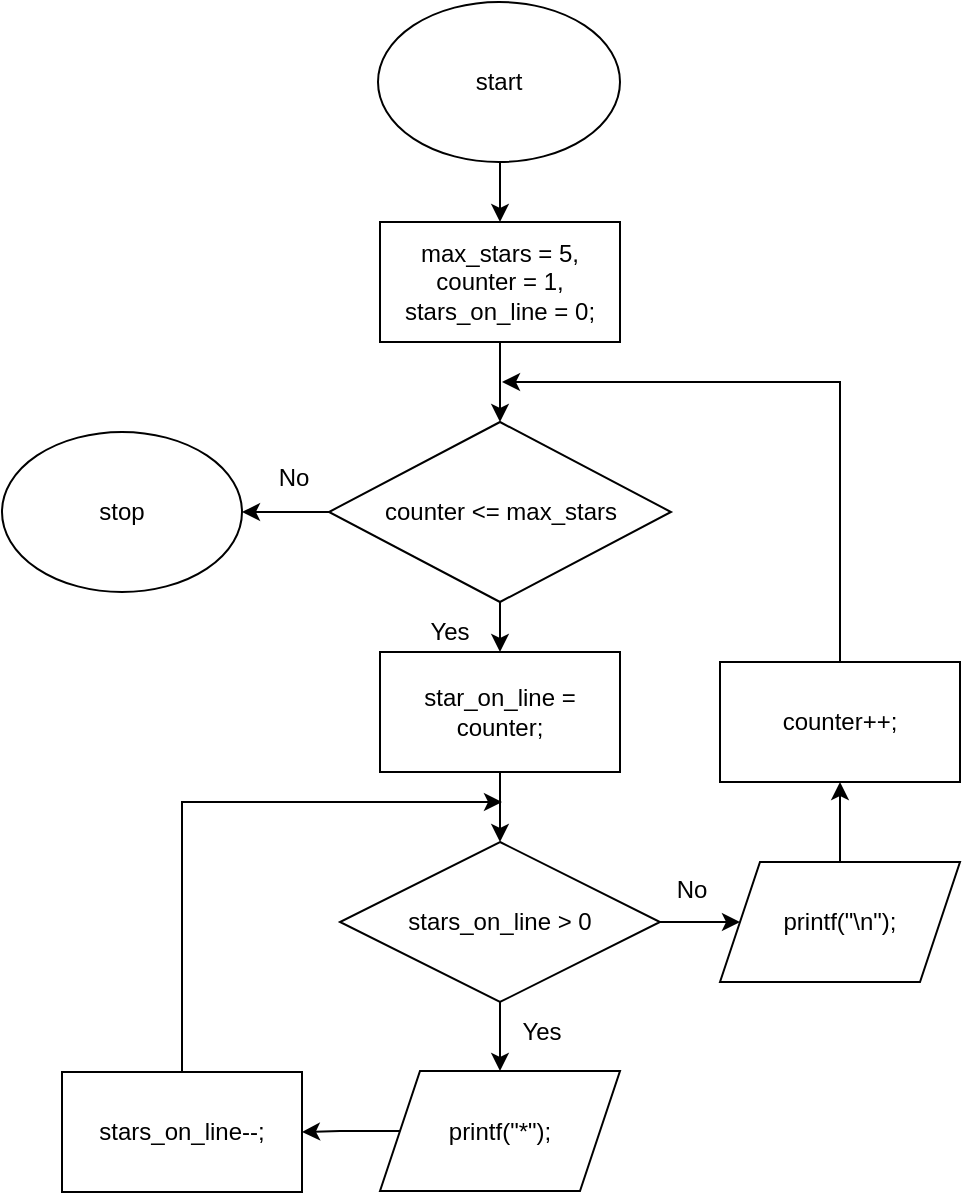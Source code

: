 <mxfile version="26.0.16">
  <diagram id="C5RBs43oDa-KdzZeNtuy" name="Page-1">
    <mxGraphModel dx="1114" dy="657" grid="1" gridSize="10" guides="1" tooltips="1" connect="1" arrows="1" fold="1" page="1" pageScale="1" pageWidth="827" pageHeight="1169" math="0" shadow="0">
      <root>
        <mxCell id="WIyWlLk6GJQsqaUBKTNV-0" />
        <mxCell id="WIyWlLk6GJQsqaUBKTNV-1" parent="WIyWlLk6GJQsqaUBKTNV-0" />
        <mxCell id="wwOOgm4HWEWc742TXaOU-2" style="edgeStyle=orthogonalEdgeStyle;rounded=0;orthogonalLoop=1;jettySize=auto;html=1;entryX=0.5;entryY=0;entryDx=0;entryDy=0;" edge="1" parent="WIyWlLk6GJQsqaUBKTNV-1" target="wwOOgm4HWEWc742TXaOU-1">
          <mxGeometry relative="1" as="geometry">
            <mxPoint x="409" y="100" as="sourcePoint" />
          </mxGeometry>
        </mxCell>
        <mxCell id="wwOOgm4HWEWc742TXaOU-4" style="edgeStyle=orthogonalEdgeStyle;rounded=0;orthogonalLoop=1;jettySize=auto;html=1;entryX=0.5;entryY=0;entryDx=0;entryDy=0;" edge="1" parent="WIyWlLk6GJQsqaUBKTNV-1" source="wwOOgm4HWEWc742TXaOU-1" target="wwOOgm4HWEWc742TXaOU-3">
          <mxGeometry relative="1" as="geometry" />
        </mxCell>
        <mxCell id="wwOOgm4HWEWc742TXaOU-1" value="max_stars = 5,&lt;div&gt;counter = 1,&lt;/div&gt;&lt;div&gt;stars_on_line = 0;&lt;/div&gt;" style="rounded=0;whiteSpace=wrap;html=1;" vertex="1" parent="WIyWlLk6GJQsqaUBKTNV-1">
          <mxGeometry x="349" y="130" width="120" height="60" as="geometry" />
        </mxCell>
        <mxCell id="wwOOgm4HWEWc742TXaOU-7" style="edgeStyle=orthogonalEdgeStyle;rounded=0;orthogonalLoop=1;jettySize=auto;html=1;entryX=1;entryY=0.5;entryDx=0;entryDy=0;" edge="1" parent="WIyWlLk6GJQsqaUBKTNV-1" source="wwOOgm4HWEWc742TXaOU-3">
          <mxGeometry relative="1" as="geometry">
            <mxPoint x="280" y="275" as="targetPoint" />
          </mxGeometry>
        </mxCell>
        <mxCell id="wwOOgm4HWEWc742TXaOU-12" style="edgeStyle=orthogonalEdgeStyle;rounded=0;orthogonalLoop=1;jettySize=auto;html=1;entryX=0.5;entryY=0;entryDx=0;entryDy=0;" edge="1" parent="WIyWlLk6GJQsqaUBKTNV-1" source="wwOOgm4HWEWc742TXaOU-3" target="wwOOgm4HWEWc742TXaOU-11">
          <mxGeometry relative="1" as="geometry" />
        </mxCell>
        <mxCell id="wwOOgm4HWEWc742TXaOU-3" value="counter &amp;lt;= max_stars" style="rhombus;whiteSpace=wrap;html=1;" vertex="1" parent="WIyWlLk6GJQsqaUBKTNV-1">
          <mxGeometry x="323.5" y="230" width="171" height="90" as="geometry" />
        </mxCell>
        <mxCell id="wwOOgm4HWEWc742TXaOU-8" value="No" style="text;html=1;align=center;verticalAlign=middle;whiteSpace=wrap;rounded=0;" vertex="1" parent="WIyWlLk6GJQsqaUBKTNV-1">
          <mxGeometry x="276" y="243" width="60" height="30" as="geometry" />
        </mxCell>
        <mxCell id="wwOOgm4HWEWc742TXaOU-15" style="edgeStyle=orthogonalEdgeStyle;rounded=0;orthogonalLoop=1;jettySize=auto;html=1;entryX=0.5;entryY=0;entryDx=0;entryDy=0;" edge="1" parent="WIyWlLk6GJQsqaUBKTNV-1" source="wwOOgm4HWEWc742TXaOU-11" target="wwOOgm4HWEWc742TXaOU-14">
          <mxGeometry relative="1" as="geometry" />
        </mxCell>
        <mxCell id="wwOOgm4HWEWc742TXaOU-11" value="star_on_line = counter;" style="rounded=0;whiteSpace=wrap;html=1;" vertex="1" parent="WIyWlLk6GJQsqaUBKTNV-1">
          <mxGeometry x="349" y="345" width="120" height="60" as="geometry" />
        </mxCell>
        <mxCell id="wwOOgm4HWEWc742TXaOU-13" value="Yes" style="text;html=1;align=center;verticalAlign=middle;whiteSpace=wrap;rounded=0;" vertex="1" parent="WIyWlLk6GJQsqaUBKTNV-1">
          <mxGeometry x="354" y="320" width="60" height="30" as="geometry" />
        </mxCell>
        <mxCell id="wwOOgm4HWEWc742TXaOU-19" style="edgeStyle=orthogonalEdgeStyle;rounded=0;orthogonalLoop=1;jettySize=auto;html=1;" edge="1" parent="WIyWlLk6GJQsqaUBKTNV-1" source="wwOOgm4HWEWc742TXaOU-14" target="wwOOgm4HWEWc742TXaOU-18">
          <mxGeometry relative="1" as="geometry" />
        </mxCell>
        <mxCell id="wwOOgm4HWEWc742TXaOU-27" style="edgeStyle=orthogonalEdgeStyle;rounded=0;orthogonalLoop=1;jettySize=auto;html=1;entryX=0.5;entryY=0;entryDx=0;entryDy=0;" edge="1" parent="WIyWlLk6GJQsqaUBKTNV-1" source="wwOOgm4HWEWc742TXaOU-14" target="wwOOgm4HWEWc742TXaOU-25">
          <mxGeometry relative="1" as="geometry" />
        </mxCell>
        <mxCell id="wwOOgm4HWEWc742TXaOU-14" value="stars_on_line &amp;gt; 0" style="rhombus;whiteSpace=wrap;html=1;" vertex="1" parent="WIyWlLk6GJQsqaUBKTNV-1">
          <mxGeometry x="329" y="440" width="160" height="80" as="geometry" />
        </mxCell>
        <mxCell id="wwOOgm4HWEWc742TXaOU-22" style="edgeStyle=orthogonalEdgeStyle;rounded=0;orthogonalLoop=1;jettySize=auto;html=1;" edge="1" parent="WIyWlLk6GJQsqaUBKTNV-1">
          <mxGeometry relative="1" as="geometry">
            <mxPoint x="410" y="210" as="targetPoint" />
            <mxPoint x="599" y="350" as="sourcePoint" />
            <Array as="points">
              <mxPoint x="579" y="350" />
              <mxPoint x="579" y="210" />
            </Array>
          </mxGeometry>
        </mxCell>
        <mxCell id="wwOOgm4HWEWc742TXaOU-16" value="&lt;div&gt;&lt;span style=&quot;background-color: transparent; color: light-dark(rgb(0, 0, 0), rgb(255, 255, 255));&quot;&gt;counter++;&lt;/span&gt;&lt;/div&gt;" style="rounded=0;whiteSpace=wrap;html=1;" vertex="1" parent="WIyWlLk6GJQsqaUBKTNV-1">
          <mxGeometry x="519" y="350" width="120" height="60" as="geometry" />
        </mxCell>
        <mxCell id="wwOOgm4HWEWc742TXaOU-20" style="edgeStyle=orthogonalEdgeStyle;rounded=0;orthogonalLoop=1;jettySize=auto;html=1;entryX=0.5;entryY=1;entryDx=0;entryDy=0;" edge="1" parent="WIyWlLk6GJQsqaUBKTNV-1" source="wwOOgm4HWEWc742TXaOU-18" target="wwOOgm4HWEWc742TXaOU-16">
          <mxGeometry relative="1" as="geometry" />
        </mxCell>
        <mxCell id="wwOOgm4HWEWc742TXaOU-18" value="printf(&quot;\n&quot;);" style="shape=parallelogram;perimeter=parallelogramPerimeter;whiteSpace=wrap;html=1;fixedSize=1;" vertex="1" parent="WIyWlLk6GJQsqaUBKTNV-1">
          <mxGeometry x="519" y="450" width="120" height="60" as="geometry" />
        </mxCell>
        <mxCell id="wwOOgm4HWEWc742TXaOU-24" value="No" style="text;html=1;align=center;verticalAlign=middle;whiteSpace=wrap;rounded=0;" vertex="1" parent="WIyWlLk6GJQsqaUBKTNV-1">
          <mxGeometry x="475" y="449" width="60" height="30" as="geometry" />
        </mxCell>
        <mxCell id="wwOOgm4HWEWc742TXaOU-25" value="printf(&quot;*&quot;);" style="shape=parallelogram;perimeter=parallelogramPerimeter;whiteSpace=wrap;html=1;fixedSize=1;" vertex="1" parent="WIyWlLk6GJQsqaUBKTNV-1">
          <mxGeometry x="349" y="554.5" width="120" height="60" as="geometry" />
        </mxCell>
        <mxCell id="wwOOgm4HWEWc742TXaOU-29" value="Yes" style="text;html=1;align=center;verticalAlign=middle;whiteSpace=wrap;rounded=0;" vertex="1" parent="WIyWlLk6GJQsqaUBKTNV-1">
          <mxGeometry x="400" y="520" width="60" height="30" as="geometry" />
        </mxCell>
        <mxCell id="wwOOgm4HWEWc742TXaOU-33" style="edgeStyle=orthogonalEdgeStyle;rounded=0;orthogonalLoop=1;jettySize=auto;html=1;" edge="1" parent="WIyWlLk6GJQsqaUBKTNV-1" source="wwOOgm4HWEWc742TXaOU-30">
          <mxGeometry relative="1" as="geometry">
            <mxPoint x="410" y="420" as="targetPoint" />
            <Array as="points">
              <mxPoint x="250" y="420" />
            </Array>
          </mxGeometry>
        </mxCell>
        <mxCell id="wwOOgm4HWEWc742TXaOU-30" value="stars_on_line--;" style="rounded=0;whiteSpace=wrap;html=1;" vertex="1" parent="WIyWlLk6GJQsqaUBKTNV-1">
          <mxGeometry x="190" y="555" width="120" height="60" as="geometry" />
        </mxCell>
        <mxCell id="wwOOgm4HWEWc742TXaOU-31" style="edgeStyle=orthogonalEdgeStyle;rounded=0;orthogonalLoop=1;jettySize=auto;html=1;exitX=0;exitY=0.5;exitDx=0;exitDy=0;entryX=1;entryY=0.5;entryDx=0;entryDy=0;" edge="1" parent="WIyWlLk6GJQsqaUBKTNV-1" source="wwOOgm4HWEWc742TXaOU-25" target="wwOOgm4HWEWc742TXaOU-30">
          <mxGeometry relative="1" as="geometry" />
        </mxCell>
        <mxCell id="wwOOgm4HWEWc742TXaOU-34" value="start" style="ellipse;whiteSpace=wrap;html=1;" vertex="1" parent="WIyWlLk6GJQsqaUBKTNV-1">
          <mxGeometry x="348" y="20" width="121" height="80" as="geometry" />
        </mxCell>
        <mxCell id="wwOOgm4HWEWc742TXaOU-35" value="stop" style="ellipse;whiteSpace=wrap;html=1;" vertex="1" parent="WIyWlLk6GJQsqaUBKTNV-1">
          <mxGeometry x="160" y="235" width="120" height="80" as="geometry" />
        </mxCell>
      </root>
    </mxGraphModel>
  </diagram>
</mxfile>
